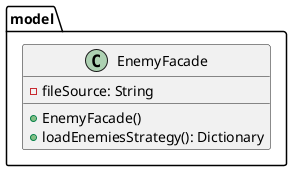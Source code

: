 @startuml
'https://plantuml.com/class-diagram

package model {
    class EnemyFacade {
        - fileSource: String
        + EnemyFacade()
        + loadEnemiesStrategy(): Dictionary
    }
}

@enduml